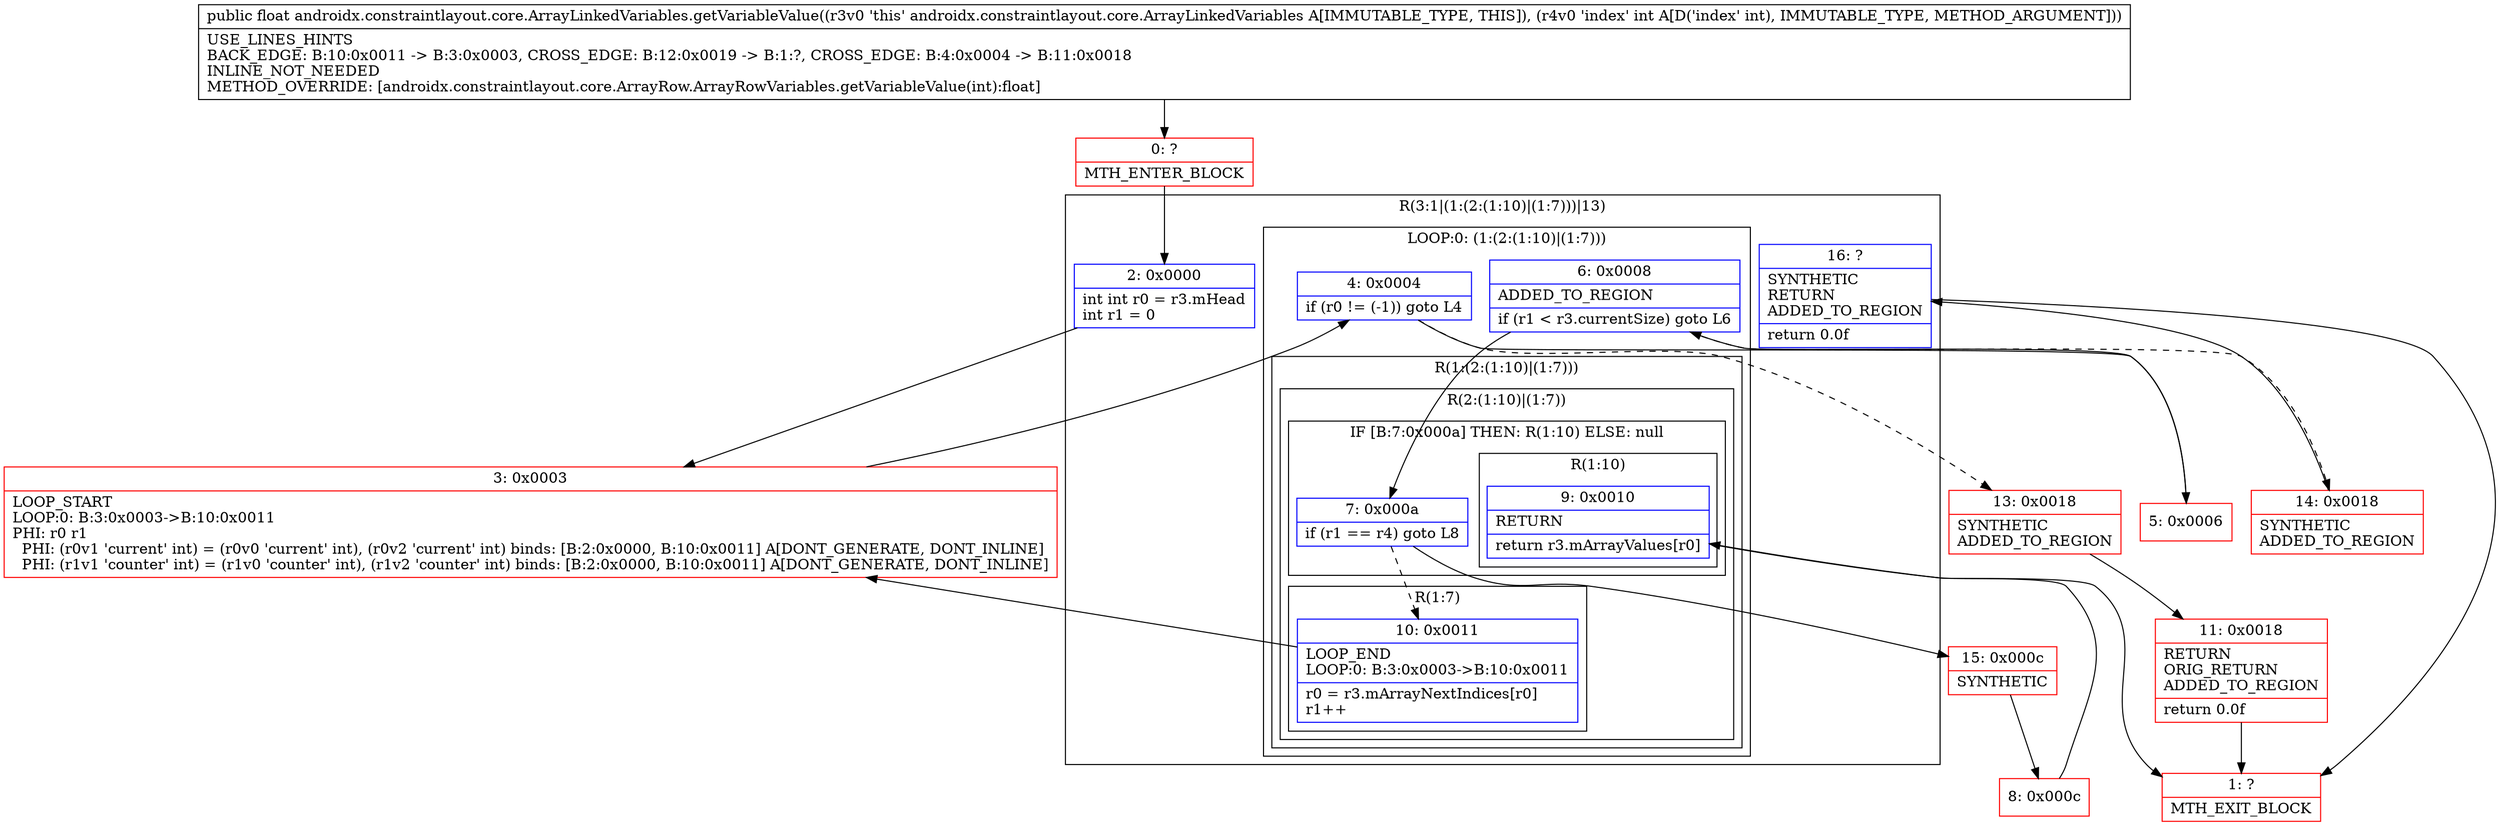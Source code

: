 digraph "CFG forandroidx.constraintlayout.core.ArrayLinkedVariables.getVariableValue(I)F" {
subgraph cluster_Region_827687178 {
label = "R(3:1|(1:(2:(1:10)|(1:7)))|13)";
node [shape=record,color=blue];
Node_2 [shape=record,label="{2\:\ 0x0000|int int r0 = r3.mHead\lint r1 = 0\l}"];
subgraph cluster_LoopRegion_209786811 {
label = "LOOP:0: (1:(2:(1:10)|(1:7)))";
node [shape=record,color=blue];
Node_4 [shape=record,label="{4\:\ 0x0004|if (r0 != (\-1)) goto L4\l}"];
Node_6 [shape=record,label="{6\:\ 0x0008|ADDED_TO_REGION\l|if (r1 \< r3.currentSize) goto L6\l}"];
subgraph cluster_Region_223691052 {
label = "R(1:(2:(1:10)|(1:7)))";
node [shape=record,color=blue];
subgraph cluster_Region_858500032 {
label = "R(2:(1:10)|(1:7))";
node [shape=record,color=blue];
subgraph cluster_IfRegion_1617828691 {
label = "IF [B:7:0x000a] THEN: R(1:10) ELSE: null";
node [shape=record,color=blue];
Node_7 [shape=record,label="{7\:\ 0x000a|if (r1 == r4) goto L8\l}"];
subgraph cluster_Region_2100205613 {
label = "R(1:10)";
node [shape=record,color=blue];
Node_9 [shape=record,label="{9\:\ 0x0010|RETURN\l|return r3.mArrayValues[r0]\l}"];
}
}
subgraph cluster_Region_738162876 {
label = "R(1:7)";
node [shape=record,color=blue];
Node_10 [shape=record,label="{10\:\ 0x0011|LOOP_END\lLOOP:0: B:3:0x0003\-\>B:10:0x0011\l|r0 = r3.mArrayNextIndices[r0]\lr1++\l}"];
}
}
}
}
Node_16 [shape=record,label="{16\:\ ?|SYNTHETIC\lRETURN\lADDED_TO_REGION\l|return 0.0f\l}"];
}
Node_0 [shape=record,color=red,label="{0\:\ ?|MTH_ENTER_BLOCK\l}"];
Node_3 [shape=record,color=red,label="{3\:\ 0x0003|LOOP_START\lLOOP:0: B:3:0x0003\-\>B:10:0x0011\lPHI: r0 r1 \l  PHI: (r0v1 'current' int) = (r0v0 'current' int), (r0v2 'current' int) binds: [B:2:0x0000, B:10:0x0011] A[DONT_GENERATE, DONT_INLINE]\l  PHI: (r1v1 'counter' int) = (r1v0 'counter' int), (r1v2 'counter' int) binds: [B:2:0x0000, B:10:0x0011] A[DONT_GENERATE, DONT_INLINE]\l}"];
Node_5 [shape=record,color=red,label="{5\:\ 0x0006}"];
Node_15 [shape=record,color=red,label="{15\:\ 0x000c|SYNTHETIC\l}"];
Node_8 [shape=record,color=red,label="{8\:\ 0x000c}"];
Node_1 [shape=record,color=red,label="{1\:\ ?|MTH_EXIT_BLOCK\l}"];
Node_14 [shape=record,color=red,label="{14\:\ 0x0018|SYNTHETIC\lADDED_TO_REGION\l}"];
Node_13 [shape=record,color=red,label="{13\:\ 0x0018|SYNTHETIC\lADDED_TO_REGION\l}"];
Node_11 [shape=record,color=red,label="{11\:\ 0x0018|RETURN\lORIG_RETURN\lADDED_TO_REGION\l|return 0.0f\l}"];
MethodNode[shape=record,label="{public float androidx.constraintlayout.core.ArrayLinkedVariables.getVariableValue((r3v0 'this' androidx.constraintlayout.core.ArrayLinkedVariables A[IMMUTABLE_TYPE, THIS]), (r4v0 'index' int A[D('index' int), IMMUTABLE_TYPE, METHOD_ARGUMENT]))  | USE_LINES_HINTS\lBACK_EDGE: B:10:0x0011 \-\> B:3:0x0003, CROSS_EDGE: B:12:0x0019 \-\> B:1:?, CROSS_EDGE: B:4:0x0004 \-\> B:11:0x0018\lINLINE_NOT_NEEDED\lMETHOD_OVERRIDE: [androidx.constraintlayout.core.ArrayRow.ArrayRowVariables.getVariableValue(int):float]\l}"];
MethodNode -> Node_0;Node_2 -> Node_3;
Node_4 -> Node_5;
Node_4 -> Node_13[style=dashed];
Node_6 -> Node_7;
Node_6 -> Node_14[style=dashed];
Node_7 -> Node_10[style=dashed];
Node_7 -> Node_15;
Node_9 -> Node_1;
Node_10 -> Node_3;
Node_16 -> Node_1;
Node_0 -> Node_2;
Node_3 -> Node_4;
Node_5 -> Node_6;
Node_15 -> Node_8;
Node_8 -> Node_9;
Node_14 -> Node_16;
Node_13 -> Node_11;
Node_11 -> Node_1;
}

